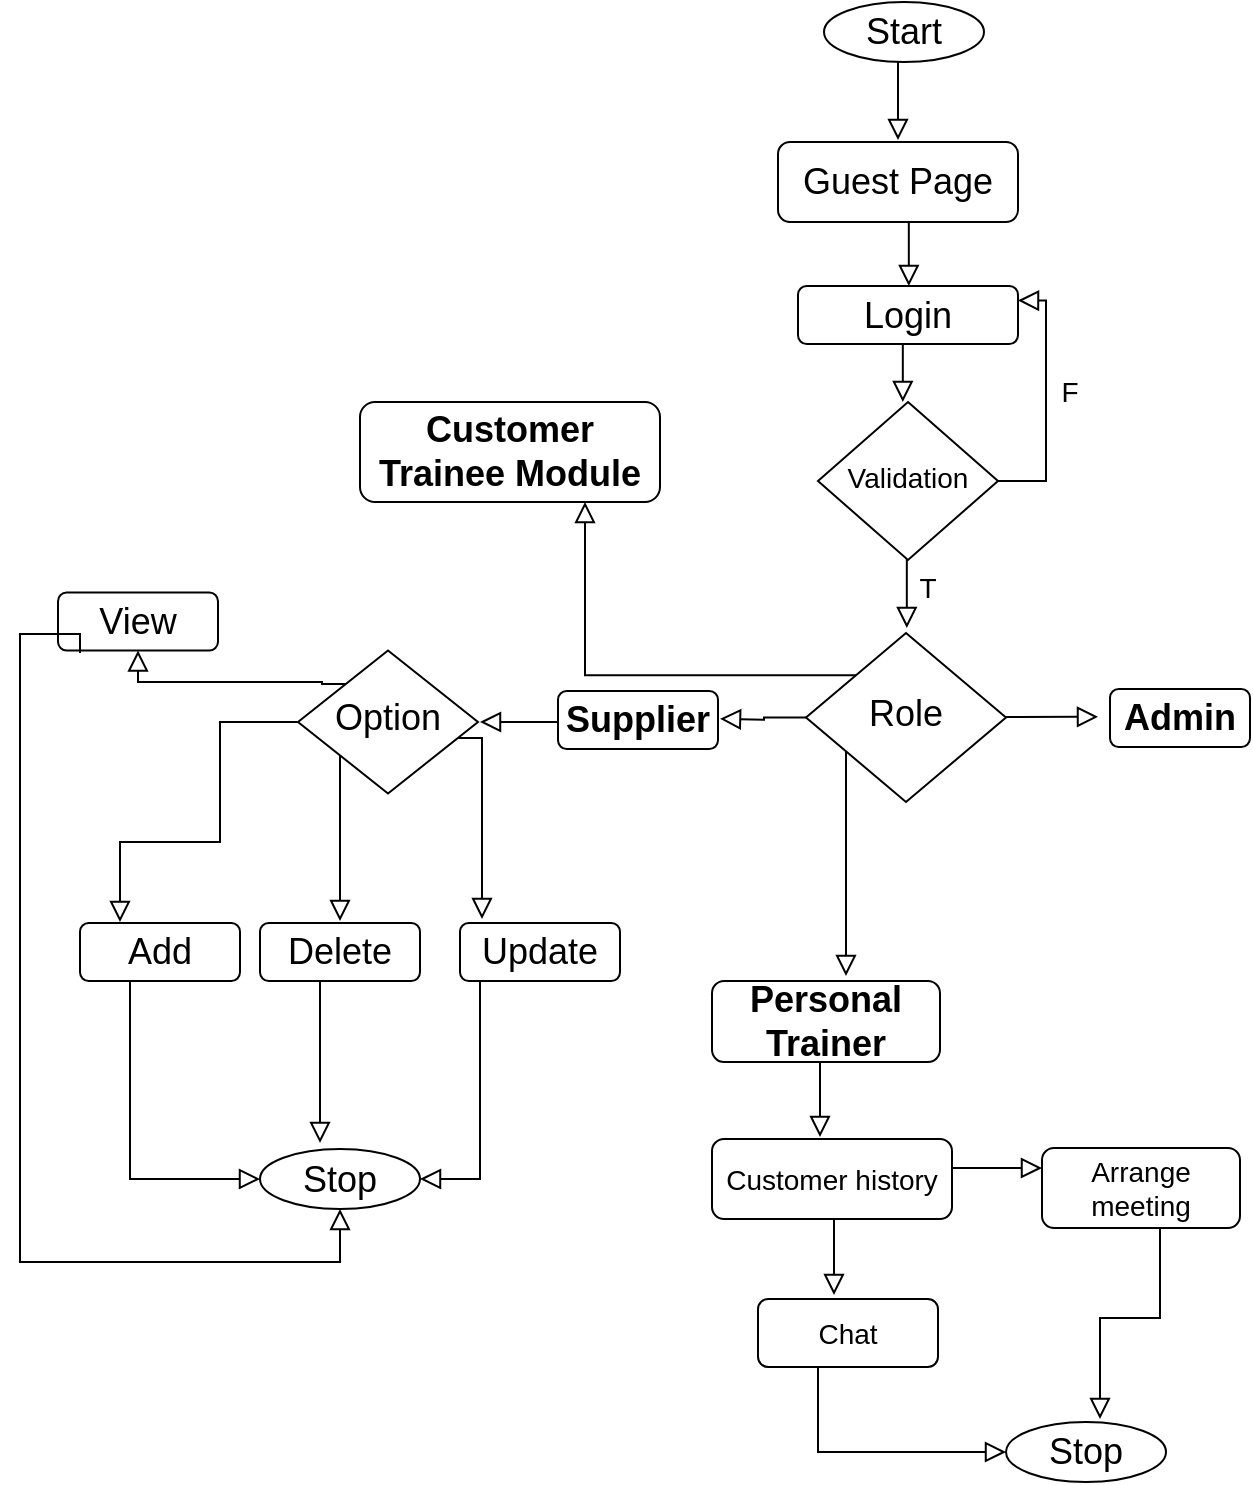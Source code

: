 <mxfile version="20.8.3" type="device"><diagram id="C5RBs43oDa-KdzZeNtuy" name="Page-1"><mxGraphModel dx="1120" dy="424" grid="1" gridSize="10" guides="1" tooltips="1" connect="1" arrows="1" fold="1" page="1" pageScale="1" pageWidth="1390" pageHeight="980" math="0" shadow="0"><root><mxCell id="WIyWlLk6GJQsqaUBKTNV-0"/><mxCell id="WIyWlLk6GJQsqaUBKTNV-1" parent="WIyWlLk6GJQsqaUBKTNV-0"/><mxCell id="xMz5sP2oUjVSfik6j9mv-1" value="" style="rounded=0;html=1;jettySize=auto;orthogonalLoop=1;fontSize=11;endArrow=block;endFill=0;endSize=8;strokeWidth=1;shadow=0;labelBackgroundColor=none;edgeStyle=orthogonalEdgeStyle;" parent="WIyWlLk6GJQsqaUBKTNV-1" edge="1"><mxGeometry relative="1" as="geometry"><mxPoint x="499.0" y="29.0" as="sourcePoint"/><mxPoint x="499.0" y="79.0" as="targetPoint"/></mxGeometry></mxCell><mxCell id="xMz5sP2oUjVSfik6j9mv-0" value="&lt;font style=&quot;font-size: 18px;&quot;&gt;Start&lt;/font&gt;" style="ellipse;whiteSpace=wrap;html=1;" parent="WIyWlLk6GJQsqaUBKTNV-1" vertex="1"><mxGeometry x="462" y="10" width="80" height="30" as="geometry"/></mxCell><mxCell id="xMz5sP2oUjVSfik6j9mv-88" value="&lt;font style=&quot;font-size: 18px;&quot;&gt;&lt;b&gt;Admin&lt;/b&gt;&lt;/font&gt;" style="rounded=1;whiteSpace=wrap;html=1;fontSize=12;glass=0;strokeWidth=1;shadow=0;" parent="WIyWlLk6GJQsqaUBKTNV-1" vertex="1"><mxGeometry x="605" y="353.5" width="70" height="29" as="geometry"/></mxCell><mxCell id="xMz5sP2oUjVSfik6j9mv-89" value="&lt;font style=&quot;font-size: 18px;&quot;&gt;&lt;b&gt;Supplier&lt;/b&gt;&lt;/font&gt;" style="rounded=1;whiteSpace=wrap;html=1;fontSize=12;glass=0;strokeWidth=1;shadow=0;" parent="WIyWlLk6GJQsqaUBKTNV-1" vertex="1"><mxGeometry x="329" y="354.5" width="80" height="29" as="geometry"/></mxCell><mxCell id="xMz5sP2oUjVSfik6j9mv-95" value="" style="rounded=0;html=1;jettySize=auto;orthogonalLoop=1;fontSize=11;endArrow=block;endFill=0;endSize=8;strokeWidth=1;shadow=0;labelBackgroundColor=none;edgeStyle=orthogonalEdgeStyle;" parent="WIyWlLk6GJQsqaUBKTNV-1" edge="1"><mxGeometry relative="1" as="geometry"><mxPoint x="501.41" y="160.0" as="sourcePoint"/><mxPoint x="501.41" y="210.0" as="targetPoint"/></mxGeometry></mxCell><mxCell id="xMz5sP2oUjVSfik6j9mv-96" value="" style="rounded=0;html=1;jettySize=auto;orthogonalLoop=1;fontSize=11;endArrow=block;endFill=0;endSize=8;strokeWidth=1;shadow=0;labelBackgroundColor=none;edgeStyle=orthogonalEdgeStyle;entryX=1;entryY=0.25;entryDx=0;entryDy=0;" parent="WIyWlLk6GJQsqaUBKTNV-1" source="xMz5sP2oUjVSfik6j9mv-94" target="xMz5sP2oUjVSfik6j9mv-87" edge="1"><mxGeometry relative="1" as="geometry"><mxPoint x="559" y="234.93" as="sourcePoint"/><mxPoint x="572.61" y="159.996" as="targetPoint"/><Array as="points"><mxPoint x="573" y="250"/><mxPoint x="573" y="159"/></Array></mxGeometry></mxCell><mxCell id="xMz5sP2oUjVSfik6j9mv-97" value="&lt;font style=&quot;font-size: 14px;&quot;&gt;F&lt;/font&gt;" style="text;html=1;strokeColor=none;fillColor=none;align=center;verticalAlign=middle;whiteSpace=wrap;rounded=0;fontSize=18;" parent="WIyWlLk6GJQsqaUBKTNV-1" vertex="1"><mxGeometry x="565" y="196.5" width="40" height="15" as="geometry"/></mxCell><mxCell id="xMz5sP2oUjVSfik6j9mv-98" value="" style="rounded=0;html=1;jettySize=auto;orthogonalLoop=1;fontSize=11;endArrow=block;endFill=0;endSize=8;strokeWidth=1;shadow=0;labelBackgroundColor=none;edgeStyle=orthogonalEdgeStyle;exitX=0;exitY=0.5;exitDx=0;exitDy=0;" parent="WIyWlLk6GJQsqaUBKTNV-1" edge="1"><mxGeometry relative="1" as="geometry"><mxPoint x="539" y="367.5" as="sourcePoint"/><mxPoint x="599" y="367.41" as="targetPoint"/><Array as="points"><mxPoint x="559" y="367.5"/><mxPoint x="559" y="367.5"/></Array></mxGeometry></mxCell><mxCell id="xMz5sP2oUjVSfik6j9mv-99" value="&lt;font style=&quot;font-size: 14px;&quot;&gt;T&lt;/font&gt;" style="text;html=1;strokeColor=none;fillColor=none;align=center;verticalAlign=middle;whiteSpace=wrap;rounded=0;fontSize=18;" parent="WIyWlLk6GJQsqaUBKTNV-1" vertex="1"><mxGeometry x="494" y="294.5" width="40" height="15" as="geometry"/></mxCell><mxCell id="xMz5sP2oUjVSfik6j9mv-107" value="" style="rounded=0;html=1;jettySize=auto;orthogonalLoop=1;fontSize=11;endArrow=block;endFill=0;endSize=8;strokeWidth=1;shadow=0;labelBackgroundColor=none;edgeStyle=orthogonalEdgeStyle;exitX=0;exitY=0.5;exitDx=0;exitDy=0;" parent="WIyWlLk6GJQsqaUBKTNV-1" source="xMz5sP2oUjVSfik6j9mv-85" edge="1"><mxGeometry relative="1" as="geometry"><mxPoint x="439" y="368.41" as="sourcePoint"/><mxPoint x="410.0" y="368.41" as="targetPoint"/></mxGeometry></mxCell><mxCell id="xMz5sP2oUjVSfik6j9mv-109" value="" style="rounded=0;html=1;jettySize=auto;orthogonalLoop=1;fontSize=11;endArrow=block;endFill=0;endSize=8;strokeWidth=1;shadow=0;labelBackgroundColor=none;edgeStyle=orthogonalEdgeStyle;" parent="WIyWlLk6GJQsqaUBKTNV-1" edge="1"><mxGeometry relative="1" as="geometry"><mxPoint x="503" y="362.5" as="sourcePoint"/><mxPoint x="473" y="497" as="targetPoint"/><Array as="points"><mxPoint x="503" y="372.5"/><mxPoint x="473" y="372.5"/></Array></mxGeometry></mxCell><mxCell id="xMz5sP2oUjVSfik6j9mv-85" value="&lt;font style=&quot;font-size: 18px;&quot;&gt;Role&lt;/font&gt;" style="rhombus;whiteSpace=wrap;html=1;shadow=0;fontFamily=Helvetica;fontSize=12;align=center;strokeWidth=1;spacing=6;spacingTop=-4;" parent="WIyWlLk6GJQsqaUBKTNV-1" vertex="1"><mxGeometry x="453" y="325.5" width="100" height="84.5" as="geometry"/></mxCell><mxCell id="xMz5sP2oUjVSfik6j9mv-110" value="&lt;font style=&quot;font-size: 18px;&quot;&gt;&lt;b style=&quot;&quot;&gt;Customer Trainee Module&lt;/b&gt;&lt;/font&gt;" style="rounded=1;whiteSpace=wrap;html=1;fontSize=12;glass=0;strokeWidth=1;shadow=0;" parent="WIyWlLk6GJQsqaUBKTNV-1" vertex="1"><mxGeometry x="230" y="210" width="150" height="50" as="geometry"/></mxCell><mxCell id="xMz5sP2oUjVSfik6j9mv-290" value="" style="rounded=0;html=1;jettySize=auto;orthogonalLoop=1;fontSize=11;endArrow=block;endFill=0;endSize=8;strokeWidth=1;shadow=0;labelBackgroundColor=none;edgeStyle=orthogonalEdgeStyle;" parent="WIyWlLk6GJQsqaUBKTNV-1" edge="1"><mxGeometry relative="1" as="geometry"><mxPoint x="490" y="517.5" as="sourcePoint"/><mxPoint x="460" y="577.5" as="targetPoint"/><Array as="points"><mxPoint x="490" y="527.5"/><mxPoint x="460" y="527.5"/></Array></mxGeometry></mxCell><mxCell id="xMz5sP2oUjVSfik6j9mv-93" value="&lt;font style=&quot;font-size: 18px;&quot;&gt;&lt;b style=&quot;&quot;&gt;Personal Trainer&lt;/b&gt;&lt;/font&gt;" style="rounded=1;whiteSpace=wrap;html=1;fontSize=12;glass=0;strokeWidth=1;shadow=0;" parent="WIyWlLk6GJQsqaUBKTNV-1" vertex="1"><mxGeometry x="406" y="499.5" width="114" height="40.5" as="geometry"/></mxCell><mxCell id="xMz5sP2oUjVSfik6j9mv-293" value="&lt;font style=&quot;font-size: 14px;&quot;&gt;Arrange meeting&lt;/font&gt;" style="rounded=1;whiteSpace=wrap;html=1;fontSize=12;glass=0;strokeWidth=1;shadow=0;" parent="WIyWlLk6GJQsqaUBKTNV-1" vertex="1"><mxGeometry x="571" y="583" width="99" height="40" as="geometry"/></mxCell><mxCell id="xMz5sP2oUjVSfik6j9mv-295" value="" style="rounded=0;html=1;jettySize=auto;orthogonalLoop=1;fontSize=11;endArrow=block;endFill=0;endSize=8;strokeWidth=1;shadow=0;labelBackgroundColor=none;edgeStyle=orthogonalEdgeStyle;" parent="WIyWlLk6GJQsqaUBKTNV-1" edge="1"><mxGeometry relative="1" as="geometry"><mxPoint x="497" y="596.5" as="sourcePoint"/><mxPoint x="467.0" y="656.5" as="targetPoint"/><Array as="points"><mxPoint x="497" y="606.5"/><mxPoint x="467" y="606.5"/></Array></mxGeometry></mxCell><mxCell id="xMz5sP2oUjVSfik6j9mv-296" value="" style="rounded=0;html=1;jettySize=auto;orthogonalLoop=1;fontSize=11;endArrow=block;endFill=0;endSize=8;strokeWidth=1;shadow=0;labelBackgroundColor=none;edgeStyle=orthogonalEdgeStyle;entryX=0;entryY=0.25;entryDx=0;entryDy=0;" parent="WIyWlLk6GJQsqaUBKTNV-1" target="xMz5sP2oUjVSfik6j9mv-293" edge="1"><mxGeometry relative="1" as="geometry"><mxPoint x="520" y="583" as="sourcePoint"/><mxPoint x="550.0" y="613" as="targetPoint"/><Array as="points"><mxPoint x="520" y="583"/><mxPoint x="520" y="607"/></Array></mxGeometry></mxCell><mxCell id="xMz5sP2oUjVSfik6j9mv-291" value="&lt;font style=&quot;font-size: 14px;&quot;&gt;Customer history&lt;/font&gt;" style="rounded=1;whiteSpace=wrap;html=1;fontSize=12;glass=0;strokeWidth=1;shadow=0;" parent="WIyWlLk6GJQsqaUBKTNV-1" vertex="1"><mxGeometry x="406" y="578.5" width="120" height="40" as="geometry"/></mxCell><mxCell id="xMz5sP2oUjVSfik6j9mv-298" value="" style="rounded=0;html=1;jettySize=auto;orthogonalLoop=1;fontSize=11;endArrow=block;endFill=0;endSize=8;strokeWidth=1;shadow=0;labelBackgroundColor=none;edgeStyle=orthogonalEdgeStyle;exitX=0;exitY=0.5;exitDx=0;exitDy=0;" parent="WIyWlLk6GJQsqaUBKTNV-1" edge="1"><mxGeometry relative="1" as="geometry"><mxPoint x="329.0" y="370" as="sourcePoint"/><mxPoint x="290.0" y="369.41" as="targetPoint"/></mxGeometry></mxCell><mxCell id="xMz5sP2oUjVSfik6j9mv-301" value="" style="rounded=0;html=1;jettySize=auto;orthogonalLoop=1;fontSize=11;endArrow=block;endFill=0;endSize=8;strokeWidth=1;shadow=0;labelBackgroundColor=none;edgeStyle=orthogonalEdgeStyle;" parent="WIyWlLk6GJQsqaUBKTNV-1" edge="1"><mxGeometry relative="1" as="geometry"><mxPoint x="504.41" y="102.0" as="sourcePoint"/><mxPoint x="504.41" y="152.0" as="targetPoint"/></mxGeometry></mxCell><mxCell id="WIyWlLk6GJQsqaUBKTNV-3" value="&lt;font style=&quot;font-size: 18px;&quot;&gt;Guest Page&lt;/font&gt;" style="rounded=1;whiteSpace=wrap;html=1;fontSize=12;glass=0;strokeWidth=1;shadow=0;" parent="WIyWlLk6GJQsqaUBKTNV-1" vertex="1"><mxGeometry x="439" y="80" width="120" height="40" as="geometry"/></mxCell><mxCell id="xMz5sP2oUjVSfik6j9mv-87" value="&lt;font style=&quot;font-size: 18px;&quot;&gt;Login&lt;/font&gt;" style="rounded=1;whiteSpace=wrap;html=1;fontSize=12;glass=0;strokeWidth=1;shadow=0;" parent="WIyWlLk6GJQsqaUBKTNV-1" vertex="1"><mxGeometry x="449" y="152" width="110" height="29" as="geometry"/></mxCell><mxCell id="xMz5sP2oUjVSfik6j9mv-305" value="" style="rounded=0;html=1;jettySize=auto;orthogonalLoop=1;fontSize=11;endArrow=block;endFill=0;endSize=8;strokeWidth=1;shadow=0;labelBackgroundColor=none;edgeStyle=orthogonalEdgeStyle;" parent="WIyWlLk6GJQsqaUBKTNV-1" edge="1"><mxGeometry relative="1" as="geometry"><mxPoint x="503.41" y="273.0" as="sourcePoint"/><mxPoint x="503.41" y="323.0" as="targetPoint"/></mxGeometry></mxCell><mxCell id="xMz5sP2oUjVSfik6j9mv-94" value="&lt;font style=&quot;font-size: 14px;&quot;&gt;Validation&lt;/font&gt;" style="rhombus;whiteSpace=wrap;html=1;shadow=0;fontFamily=Helvetica;fontSize=12;align=center;strokeWidth=1;spacing=6;spacingTop=-4;" parent="WIyWlLk6GJQsqaUBKTNV-1" vertex="1"><mxGeometry x="459" y="210" width="90" height="79" as="geometry"/></mxCell><mxCell id="xMz5sP2oUjVSfik6j9mv-306" value="" style="rounded=0;html=1;jettySize=auto;orthogonalLoop=1;fontSize=11;endArrow=block;endFill=0;endSize=8;strokeWidth=1;shadow=0;labelBackgroundColor=none;edgeStyle=orthogonalEdgeStyle;entryX=0.75;entryY=1;entryDx=0;entryDy=0;exitX=0;exitY=0;exitDx=0;exitDy=0;" parent="WIyWlLk6GJQsqaUBKTNV-1" source="xMz5sP2oUjVSfik6j9mv-85" target="xMz5sP2oUjVSfik6j9mv-110" edge="1"><mxGeometry relative="1" as="geometry"><mxPoint x="440" y="325" as="sourcePoint"/><mxPoint x="330.0" y="324.41" as="targetPoint"/></mxGeometry></mxCell><mxCell id="xMz5sP2oUjVSfik6j9mv-312" value="&lt;font style=&quot;font-size: 18px;&quot;&gt;View&lt;/font&gt;" style="rounded=1;whiteSpace=wrap;html=1;fontSize=12;glass=0;strokeWidth=1;shadow=0;" parent="WIyWlLk6GJQsqaUBKTNV-1" vertex="1"><mxGeometry x="79" y="305.25" width="80" height="29" as="geometry"/></mxCell><mxCell id="xMz5sP2oUjVSfik6j9mv-315" value="" style="rounded=0;html=1;jettySize=auto;orthogonalLoop=1;fontSize=11;endArrow=block;endFill=0;endSize=8;strokeWidth=1;shadow=0;labelBackgroundColor=none;edgeStyle=orthogonalEdgeStyle;exitX=0;exitY=0.5;exitDx=0;exitDy=0;entryX=0.5;entryY=1;entryDx=0;entryDy=0;" parent="WIyWlLk6GJQsqaUBKTNV-1" target="xMz5sP2oUjVSfik6j9mv-312" edge="1"><mxGeometry relative="1" as="geometry"><mxPoint x="230.0" y="351" as="sourcePoint"/><mxPoint x="191.0" y="350.41" as="targetPoint"/><Array as="points"><mxPoint x="211" y="351"/><mxPoint x="119" y="350"/></Array></mxGeometry></mxCell><mxCell id="xMz5sP2oUjVSfik6j9mv-316" value="" style="rounded=0;html=1;jettySize=auto;orthogonalLoop=1;fontSize=11;endArrow=block;endFill=0;endSize=8;strokeWidth=1;shadow=0;labelBackgroundColor=none;edgeStyle=orthogonalEdgeStyle;" parent="WIyWlLk6GJQsqaUBKTNV-1" edge="1"><mxGeometry relative="1" as="geometry"><mxPoint x="250" y="389" as="sourcePoint"/><mxPoint x="220.0" y="469.5" as="targetPoint"/><Array as="points"><mxPoint x="250" y="379"/><mxPoint x="220" y="379"/></Array></mxGeometry></mxCell><mxCell id="xMz5sP2oUjVSfik6j9mv-317" value="" style="rounded=0;html=1;jettySize=auto;orthogonalLoop=1;fontSize=11;endArrow=block;endFill=0;endSize=8;strokeWidth=1;shadow=0;labelBackgroundColor=none;edgeStyle=orthogonalEdgeStyle;" parent="WIyWlLk6GJQsqaUBKTNV-1" edge="1"><mxGeometry relative="1" as="geometry"><mxPoint x="240" y="378" as="sourcePoint"/><mxPoint x="291.0" y="468.5" as="targetPoint"/><Array as="points"><mxPoint x="291" y="378"/></Array></mxGeometry></mxCell><mxCell id="xMz5sP2oUjVSfik6j9mv-297" value="&lt;font style=&quot;font-size: 18px;&quot;&gt;Option&lt;/font&gt;" style="rhombus;whiteSpace=wrap;html=1;shadow=0;fontFamily=Helvetica;fontSize=12;align=center;strokeWidth=1;spacing=6;spacingTop=-4;" parent="WIyWlLk6GJQsqaUBKTNV-1" vertex="1"><mxGeometry x="199" y="334.25" width="90" height="71.5" as="geometry"/></mxCell><mxCell id="xMz5sP2oUjVSfik6j9mv-318" value="" style="rounded=0;html=1;jettySize=auto;orthogonalLoop=1;fontSize=11;endArrow=block;endFill=0;endSize=8;strokeWidth=1;shadow=0;labelBackgroundColor=none;edgeStyle=orthogonalEdgeStyle;" parent="WIyWlLk6GJQsqaUBKTNV-1" source="xMz5sP2oUjVSfik6j9mv-297" edge="1"><mxGeometry relative="1" as="geometry"><mxPoint x="169.0" y="420.59" as="sourcePoint"/><mxPoint x="110" y="470" as="targetPoint"/><Array as="points"><mxPoint x="160" y="370"/><mxPoint x="160" y="430"/><mxPoint x="110" y="430"/></Array></mxGeometry></mxCell><mxCell id="xMz5sP2oUjVSfik6j9mv-319" value="&lt;font style=&quot;font-size: 18px;&quot;&gt;Stop&lt;/font&gt;" style="ellipse;whiteSpace=wrap;html=1;" parent="WIyWlLk6GJQsqaUBKTNV-1" vertex="1"><mxGeometry x="553" y="720" width="80" height="30" as="geometry"/></mxCell><mxCell id="xMz5sP2oUjVSfik6j9mv-321" value="" style="rounded=0;html=1;jettySize=auto;orthogonalLoop=1;fontSize=11;endArrow=block;endFill=0;endSize=8;strokeWidth=1;shadow=0;labelBackgroundColor=none;edgeStyle=orthogonalEdgeStyle;exitX=0.5;exitY=1;exitDx=0;exitDy=0;" parent="WIyWlLk6GJQsqaUBKTNV-1" source="xMz5sP2oUjVSfik6j9mv-293" edge="1"><mxGeometry relative="1" as="geometry"><mxPoint x="630" y="658.5" as="sourcePoint"/><mxPoint x="600.0" y="718.5" as="targetPoint"/><Array as="points"><mxPoint x="630" y="623"/><mxPoint x="630" y="668"/><mxPoint x="600" y="668"/></Array></mxGeometry></mxCell><mxCell id="xMz5sP2oUjVSfik6j9mv-322" value="" style="rounded=0;html=1;jettySize=auto;orthogonalLoop=1;fontSize=11;endArrow=block;endFill=0;endSize=8;strokeWidth=1;shadow=0;labelBackgroundColor=none;edgeStyle=orthogonalEdgeStyle;entryX=0;entryY=0.5;entryDx=0;entryDy=0;" parent="WIyWlLk6GJQsqaUBKTNV-1" target="xMz5sP2oUjVSfik6j9mv-319" edge="1"><mxGeometry relative="1" as="geometry"><mxPoint x="488.97" y="680" as="sourcePoint"/><mxPoint x="458.97" y="740" as="targetPoint"/><Array as="points"><mxPoint x="489" y="690"/><mxPoint x="459" y="690"/><mxPoint x="459" y="735"/></Array></mxGeometry></mxCell><mxCell id="xMz5sP2oUjVSfik6j9mv-292" value="&lt;font style=&quot;font-size: 14px;&quot;&gt;Chat&lt;/font&gt;" style="rounded=1;whiteSpace=wrap;html=1;fontSize=12;glass=0;strokeWidth=1;shadow=0;" parent="WIyWlLk6GJQsqaUBKTNV-1" vertex="1"><mxGeometry x="429" y="658.5" width="90" height="34" as="geometry"/></mxCell><mxCell id="xMz5sP2oUjVSfik6j9mv-323" value="&lt;font style=&quot;font-size: 18px;&quot;&gt;Stop&lt;/font&gt;" style="ellipse;whiteSpace=wrap;html=1;" parent="WIyWlLk6GJQsqaUBKTNV-1" vertex="1"><mxGeometry x="180" y="583.5" width="80" height="30" as="geometry"/></mxCell><mxCell id="xMz5sP2oUjVSfik6j9mv-324" value="" style="rounded=0;html=1;jettySize=auto;orthogonalLoop=1;fontSize=11;endArrow=block;endFill=0;endSize=8;strokeWidth=1;shadow=0;labelBackgroundColor=none;edgeStyle=orthogonalEdgeStyle;" parent="WIyWlLk6GJQsqaUBKTNV-1" edge="1"><mxGeometry relative="1" as="geometry"><mxPoint x="240.0" y="499.94" as="sourcePoint"/><mxPoint x="210.0" y="580.44" as="targetPoint"/><Array as="points"><mxPoint x="240" y="489.94"/><mxPoint x="210" y="489.94"/></Array></mxGeometry></mxCell><mxCell id="xMz5sP2oUjVSfik6j9mv-325" value="" style="rounded=0;html=1;jettySize=auto;orthogonalLoop=1;fontSize=11;endArrow=block;endFill=0;endSize=8;strokeWidth=1;shadow=0;labelBackgroundColor=none;edgeStyle=orthogonalEdgeStyle;entryX=1;entryY=0.5;entryDx=0;entryDy=0;" parent="WIyWlLk6GJQsqaUBKTNV-1" target="xMz5sP2oUjVSfik6j9mv-323" edge="1"><mxGeometry relative="1" as="geometry"><mxPoint x="320.0" y="498.0" as="sourcePoint"/><mxPoint x="290.0" y="578.5" as="targetPoint"/><Array as="points"><mxPoint x="320" y="488"/><mxPoint x="290" y="488"/><mxPoint x="290" y="598"/></Array></mxGeometry></mxCell><mxCell id="xMz5sP2oUjVSfik6j9mv-326" value="" style="rounded=0;html=1;jettySize=auto;orthogonalLoop=1;fontSize=11;endArrow=block;endFill=0;endSize=8;strokeWidth=1;shadow=0;labelBackgroundColor=none;edgeStyle=orthogonalEdgeStyle;entryX=0;entryY=0.5;entryDx=0;entryDy=0;" parent="WIyWlLk6GJQsqaUBKTNV-1" target="xMz5sP2oUjVSfik6j9mv-323" edge="1"><mxGeometry relative="1" as="geometry"><mxPoint x="145.0" y="498.0" as="sourcePoint"/><mxPoint x="115.0" y="578.5" as="targetPoint"/><Array as="points"><mxPoint x="145" y="488"/><mxPoint x="115" y="488"/><mxPoint x="115" y="598"/></Array></mxGeometry></mxCell><mxCell id="xMz5sP2oUjVSfik6j9mv-327" value="" style="rounded=0;html=1;jettySize=auto;orthogonalLoop=1;fontSize=11;endArrow=block;endFill=0;endSize=8;strokeWidth=1;shadow=0;labelBackgroundColor=none;edgeStyle=orthogonalEdgeStyle;entryX=0.5;entryY=1;entryDx=0;entryDy=0;" parent="WIyWlLk6GJQsqaUBKTNV-1" target="xMz5sP2oUjVSfik6j9mv-323" edge="1"><mxGeometry relative="1" as="geometry"><mxPoint x="90.0" y="335.56" as="sourcePoint"/><mxPoint x="220" y="640" as="targetPoint"/><Array as="points"><mxPoint x="90" y="326"/><mxPoint x="60" y="326"/><mxPoint x="60" y="640"/><mxPoint x="220" y="640"/></Array></mxGeometry></mxCell><mxCell id="xMz5sP2oUjVSfik6j9mv-311" value="&lt;font style=&quot;font-size: 18px;&quot;&gt;Add&lt;/font&gt;" style="rounded=1;whiteSpace=wrap;html=1;fontSize=12;glass=0;strokeWidth=1;shadow=0;" parent="WIyWlLk6GJQsqaUBKTNV-1" vertex="1"><mxGeometry x="90" y="470.5" width="80" height="29" as="geometry"/></mxCell><mxCell id="xMz5sP2oUjVSfik6j9mv-310" value="&lt;font style=&quot;font-size: 18px;&quot;&gt;Delete&lt;/font&gt;" style="rounded=1;whiteSpace=wrap;html=1;fontSize=12;glass=0;strokeWidth=1;shadow=0;" parent="WIyWlLk6GJQsqaUBKTNV-1" vertex="1"><mxGeometry x="180" y="470.5" width="80" height="29" as="geometry"/></mxCell><mxCell id="xMz5sP2oUjVSfik6j9mv-309" value="&lt;font style=&quot;font-size: 18px;&quot;&gt;Update&lt;/font&gt;" style="rounded=1;whiteSpace=wrap;html=1;fontSize=12;glass=0;strokeWidth=1;shadow=0;" parent="WIyWlLk6GJQsqaUBKTNV-1" vertex="1"><mxGeometry x="280" y="470.5" width="80" height="29" as="geometry"/></mxCell></root></mxGraphModel></diagram></mxfile>